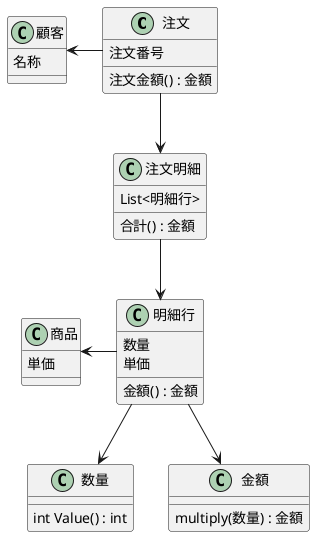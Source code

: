 @startuml

class 注文 {
    注文番号
    注文金額() : 金額
}

class 注文明細 {
    List<明細行>
    合計() : 金額
}

class 明細行 {
    数量
    単価
    金額() : 金額
}

class 数量 {
    int Value() : int
}

class 金額 {
    multiply(数量) : 金額
}

class 顧客 {
    名称
}

class 商品 {
    単価
}

注文 --> 注文明細
顧客 <- 注文
注文明細 --> 明細行
商品 <- 明細行
明細行 --> 数量
明細行 --> 金額

@enduml
